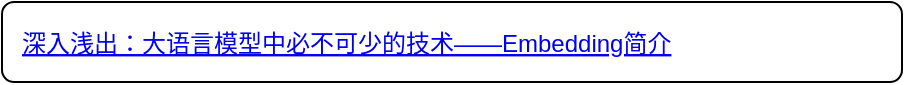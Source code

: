 <mxfile version="22.1.11" type="github" pages="3">
  <diagram id="FvDSmHw4C2hg5DXZBCbz" name="连接">
    <mxGraphModel dx="1386" dy="785" grid="1" gridSize="10" guides="1" tooltips="1" connect="1" arrows="1" fold="1" page="1" pageScale="1" pageWidth="827" pageHeight="1169" math="0" shadow="0">
      <root>
        <mxCell id="0" />
        <mxCell id="1" parent="0" />
        <UserObject label="深入浅出：大语言模型中必不可少的技术——Embedding简介" link="http://www.360doc.com/content/23/1003/09/47115229_1098797808.shtml" id="GIx1Bvny36EsjJ5DbA9I-1">
          <mxCell style="fontColor=#0000EE;fontStyle=4;rounded=1;overflow=hidden;spacing=10;align=left;" vertex="1" parent="1">
            <mxGeometry x="40" y="40" width="450" height="40" as="geometry" />
          </mxCell>
        </UserObject>
      </root>
    </mxGraphModel>
  </diagram>
  <diagram name="LLM" id="3DlHLGJXzKx2nmoPrJNQ">
    <mxGraphModel dx="1386" dy="785" grid="1" gridSize="10" guides="1" tooltips="1" connect="1" arrows="1" fold="1" page="1" pageScale="1" pageWidth="827" pageHeight="1169" math="0" shadow="0">
      <root>
        <mxCell id="0" />
        <mxCell id="1" parent="0" />
        <mxCell id="L2iHrLUZd3MNULrpQASm-12" style="edgeStyle=orthogonalEdgeStyle;rounded=0;orthogonalLoop=1;jettySize=auto;html=1;exitX=1;exitY=0.5;exitDx=0;exitDy=0;entryX=0;entryY=0.5;entryDx=0;entryDy=0;" edge="1" parent="1" source="L2iHrLUZd3MNULrpQASm-1" target="L2iHrLUZd3MNULrpQASm-5">
          <mxGeometry relative="1" as="geometry" />
        </mxCell>
        <mxCell id="L2iHrLUZd3MNULrpQASm-13" style="edgeStyle=orthogonalEdgeStyle;rounded=0;orthogonalLoop=1;jettySize=auto;html=1;exitX=1;exitY=0.5;exitDx=0;exitDy=0;entryX=0;entryY=0.5;entryDx=0;entryDy=0;" edge="1" parent="1" source="L2iHrLUZd3MNULrpQASm-1" target="L2iHrLUZd3MNULrpQASm-7">
          <mxGeometry relative="1" as="geometry" />
        </mxCell>
        <mxCell id="L2iHrLUZd3MNULrpQASm-14" style="edgeStyle=orthogonalEdgeStyle;rounded=0;orthogonalLoop=1;jettySize=auto;html=1;exitX=1;exitY=0.5;exitDx=0;exitDy=0;" edge="1" parent="1" source="L2iHrLUZd3MNULrpQASm-1" target="L2iHrLUZd3MNULrpQASm-8">
          <mxGeometry relative="1" as="geometry" />
        </mxCell>
        <mxCell id="L2iHrLUZd3MNULrpQASm-15" style="edgeStyle=orthogonalEdgeStyle;rounded=0;orthogonalLoop=1;jettySize=auto;html=1;exitX=1;exitY=0.5;exitDx=0;exitDy=0;entryX=0;entryY=0.5;entryDx=0;entryDy=0;" edge="1" parent="1" source="L2iHrLUZd3MNULrpQASm-1" target="L2iHrLUZd3MNULrpQASm-9">
          <mxGeometry relative="1" as="geometry" />
        </mxCell>
        <mxCell id="L2iHrLUZd3MNULrpQASm-16" style="edgeStyle=orthogonalEdgeStyle;rounded=0;orthogonalLoop=1;jettySize=auto;html=1;exitX=1;exitY=0.5;exitDx=0;exitDy=0;entryX=0;entryY=0.5;entryDx=0;entryDy=0;" edge="1" parent="1" source="L2iHrLUZd3MNULrpQASm-1" target="L2iHrLUZd3MNULrpQASm-10">
          <mxGeometry relative="1" as="geometry" />
        </mxCell>
        <mxCell id="L2iHrLUZd3MNULrpQASm-17" style="edgeStyle=orthogonalEdgeStyle;rounded=0;orthogonalLoop=1;jettySize=auto;html=1;exitX=1;exitY=0.5;exitDx=0;exitDy=0;entryX=0;entryY=0.5;entryDx=0;entryDy=0;" edge="1" parent="1" source="L2iHrLUZd3MNULrpQASm-1" target="L2iHrLUZd3MNULrpQASm-11">
          <mxGeometry relative="1" as="geometry" />
        </mxCell>
        <mxCell id="L2iHrLUZd3MNULrpQASm-1" value="核心能力" style="rounded=0;whiteSpace=wrap;html=1;" vertex="1" parent="1">
          <mxGeometry x="320" y="420" width="120" height="60" as="geometry" />
        </mxCell>
        <mxCell id="L2iHrLUZd3MNULrpQASm-3" style="edgeStyle=orthogonalEdgeStyle;rounded=0;orthogonalLoop=1;jettySize=auto;html=1;exitX=1;exitY=0.5;exitDx=0;exitDy=0;entryX=0;entryY=0.5;entryDx=0;entryDy=0;" edge="1" parent="1" source="L2iHrLUZd3MNULrpQASm-2" target="L2iHrLUZd3MNULrpQASm-1">
          <mxGeometry relative="1" as="geometry" />
        </mxCell>
        <mxCell id="L2iHrLUZd3MNULrpQASm-2" value="LLM--大语言模型&lt;br&gt;&lt;a href=&quot;https://zhuanlan.zhihu.com/p/645045642&quot;&gt;https://zhuanlan.zhihu.com/p/645045642&lt;/a&gt;" style="rounded=1;whiteSpace=wrap;html=1;" vertex="1" parent="1">
          <mxGeometry x="120" y="420" width="120" height="60" as="geometry" />
        </mxCell>
        <mxCell id="L2iHrLUZd3MNULrpQASm-5" value="&lt;h1&gt;生成（Generate）&lt;br&gt;&lt;/h1&gt;&lt;p&gt;聊天助手、写作助手、知识问答助手&lt;br&gt;&lt;/p&gt;" style="text;html=1;strokeColor=none;fillColor=none;spacing=5;spacingTop=-20;whiteSpace=wrap;overflow=hidden;rounded=0;" vertex="1" parent="1">
          <mxGeometry x="600" y="80" width="420" height="80" as="geometry" />
        </mxCell>
        <mxCell id="L2iHrLUZd3MNULrpQASm-7" value="&lt;h1&gt;总结（Summarize）&lt;br&gt;&lt;/h1&gt;&lt;p&gt;在线视频会议、电话会议内容总结；私有化知识库文档总结；报告、文章、邮件等工作性文本总结&lt;br&gt;&lt;/p&gt;" style="text;html=1;strokeColor=none;fillColor=none;spacing=5;spacingTop=-20;whiteSpace=wrap;overflow=hidden;rounded=0;" vertex="1" parent="1">
          <mxGeometry x="600" y="200" width="420" height="80" as="geometry" />
        </mxCell>
        <mxCell id="L2iHrLUZd3MNULrpQASm-8" value="&lt;h1&gt;提取（Extract）&lt;br&gt;&lt;/h1&gt;&lt;p&gt;文档命名实体提取、文章关键词提取、视频标签生成&lt;br&gt;&lt;/p&gt;" style="text;html=1;strokeColor=none;fillColor=none;spacing=5;spacingTop=-20;whiteSpace=wrap;overflow=hidden;rounded=0;" vertex="1" parent="1">
          <mxGeometry x="600" y="320" width="420" height="80" as="geometry" />
        </mxCell>
        <mxCell id="L2iHrLUZd3MNULrpQASm-9" value="&lt;h1&gt;分类（Classify）&lt;br&gt;&lt;/h1&gt;&lt;p&gt;网络平台敏感内容审核，社交媒体评论情感分析，电商平台用户评价分类&lt;br&gt;&lt;/p&gt;" style="text;html=1;strokeColor=none;fillColor=none;spacing=5;spacingTop=-20;whiteSpace=wrap;overflow=hidden;rounded=0;" vertex="1" parent="1">
          <mxGeometry x="600" y="440" width="420" height="80" as="geometry" />
        </mxCell>
        <mxCell id="L2iHrLUZd3MNULrpQASm-10" value="&lt;h1&gt;检索（Search）&lt;br&gt;&lt;/h1&gt;&lt;p&gt;文本语义检索、图片语义检索、视频语义检索；电商产品语义检索；招聘简历语义检索&lt;br&gt;&lt;/p&gt;" style="text;html=1;strokeColor=none;fillColor=none;spacing=5;spacingTop=-20;whiteSpace=wrap;overflow=hidden;rounded=0;" vertex="1" parent="1">
          <mxGeometry x="600" y="560" width="420" height="80" as="geometry" />
        </mxCell>
        <mxCell id="L2iHrLUZd3MNULrpQASm-11" value="&lt;h1&gt;改写（Rewrite）&lt;br&gt;&lt;/h1&gt;&lt;p&gt;文本纠错、文本润色、文本翻译&lt;br&gt;&lt;/p&gt;" style="text;html=1;strokeColor=none;fillColor=none;spacing=5;spacingTop=-20;whiteSpace=wrap;overflow=hidden;rounded=0;" vertex="1" parent="1">
          <mxGeometry x="600" y="680" width="420" height="80" as="geometry" />
        </mxCell>
      </root>
    </mxGraphModel>
  </diagram>
  <diagram id="EaiEcdJ-I_DlEpoy9Nn1" name="GPT">
    <mxGraphModel dx="2213" dy="1954" grid="1" gridSize="10" guides="1" tooltips="1" connect="1" arrows="1" fold="1" page="1" pageScale="1" pageWidth="827" pageHeight="1169" math="0" shadow="0">
      <root>
        <mxCell id="0" />
        <mxCell id="1" parent="0" />
        <mxCell id="UNQpuyh2CjBS3bRXUQbx-8" style="edgeStyle=orthogonalEdgeStyle;rounded=0;orthogonalLoop=1;jettySize=auto;html=1;exitX=1;exitY=0.5;exitDx=0;exitDy=0;entryX=0;entryY=0.5;entryDx=0;entryDy=0;" edge="1" parent="1" source="wNPvC7qzHjSaxT-Cyp38-1" target="UNQpuyh2CjBS3bRXUQbx-1">
          <mxGeometry relative="1" as="geometry" />
        </mxCell>
        <mxCell id="UNQpuyh2CjBS3bRXUQbx-9" style="edgeStyle=orthogonalEdgeStyle;rounded=0;orthogonalLoop=1;jettySize=auto;html=1;exitX=1;exitY=0.5;exitDx=0;exitDy=0;entryX=0;entryY=0.5;entryDx=0;entryDy=0;" edge="1" parent="1" source="wNPvC7qzHjSaxT-Cyp38-1" target="UNQpuyh2CjBS3bRXUQbx-2">
          <mxGeometry relative="1" as="geometry" />
        </mxCell>
        <mxCell id="UNQpuyh2CjBS3bRXUQbx-10" style="edgeStyle=orthogonalEdgeStyle;rounded=0;orthogonalLoop=1;jettySize=auto;html=1;exitX=1;exitY=0.5;exitDx=0;exitDy=0;entryX=0;entryY=0.5;entryDx=0;entryDy=0;" edge="1" parent="1" source="wNPvC7qzHjSaxT-Cyp38-1" target="UNQpuyh2CjBS3bRXUQbx-3">
          <mxGeometry relative="1" as="geometry" />
        </mxCell>
        <mxCell id="UNQpuyh2CjBS3bRXUQbx-11" style="edgeStyle=orthogonalEdgeStyle;rounded=0;orthogonalLoop=1;jettySize=auto;html=1;exitX=1;exitY=0.5;exitDx=0;exitDy=0;entryX=0;entryY=0.5;entryDx=0;entryDy=0;" edge="1" parent="1" source="wNPvC7qzHjSaxT-Cyp38-1" target="UNQpuyh2CjBS3bRXUQbx-4">
          <mxGeometry relative="1" as="geometry" />
        </mxCell>
        <mxCell id="UNQpuyh2CjBS3bRXUQbx-12" style="edgeStyle=orthogonalEdgeStyle;rounded=0;orthogonalLoop=1;jettySize=auto;html=1;exitX=1;exitY=0.5;exitDx=0;exitDy=0;entryX=0;entryY=0.5;entryDx=0;entryDy=0;" edge="1" parent="1" source="wNPvC7qzHjSaxT-Cyp38-1" target="UNQpuyh2CjBS3bRXUQbx-5">
          <mxGeometry relative="1" as="geometry" />
        </mxCell>
        <mxCell id="wNPvC7qzHjSaxT-Cyp38-1" value="版本" style="rounded=0;whiteSpace=wrap;html=1;" vertex="1" parent="1">
          <mxGeometry x="110" y="675" width="120" height="60" as="geometry" />
        </mxCell>
        <mxCell id="UNQpuyh2CjBS3bRXUQbx-7" style="edgeStyle=orthogonalEdgeStyle;rounded=0;orthogonalLoop=1;jettySize=auto;html=1;exitX=1;exitY=0.5;exitDx=0;exitDy=0;entryX=0;entryY=0.5;entryDx=0;entryDy=0;" edge="1" parent="1" source="ySed9VaLxDCvpfgI67wI-1" target="wNPvC7qzHjSaxT-Cyp38-1">
          <mxGeometry relative="1" as="geometry" />
        </mxCell>
        <mxCell id="ySed9VaLxDCvpfgI67wI-1" value="GPT&lt;br&gt;&lt;a href=&quot;https://www.bilibili.com/read/cv25112949/&quot;&gt;https://www.bilibili.com/read/cv25112949/&lt;/a&gt;" style="rounded=1;whiteSpace=wrap;html=1;" vertex="1" parent="1">
          <mxGeometry x="-90" y="675" width="120" height="60" as="geometry" />
        </mxCell>
        <mxCell id="UNQpuyh2CjBS3bRXUQbx-1" value="&lt;h1&gt;GTP&lt;br&gt;&lt;/h1&gt;&lt;p&gt;语言生成：GPT 模型可以用于生成自然语言文本，例如文章、对话、新闻、小说等。这种应用场景可以应用于自动写作、机器翻译、智能客服等领域。&lt;/p&gt;&lt;p&gt;语言理解：GPT 模型可以用于自然语言理解，例如文本分类、情感分析、实体识别等。这种应用场景可以应用于搜索引擎、广告推荐、舆情监测等领域。&lt;/p&gt;&lt;p&gt;对话系统：GPT 模型可以用于构建对话系统，例如智能客服、聊天机器人等。这种应用场景可以应用于客户服务、娱乐等领域。&lt;/p&gt;&lt;p&gt;语言模型：GPT 模型可以用于构建语言模型，例如语音识别、机器翻译等。这种应用场景可以应用于智能家居、智能交通等领域。&amp;nbsp;&lt;/p&gt;" style="text;html=1;strokeColor=none;fillColor=none;spacing=5;spacingTop=-20;whiteSpace=wrap;overflow=hidden;rounded=0;" vertex="1" parent="1">
          <mxGeometry x="440" y="-20" width="860" height="160" as="geometry" />
        </mxCell>
        <mxCell id="UNQpuyh2CjBS3bRXUQbx-18" style="edgeStyle=orthogonalEdgeStyle;rounded=0;orthogonalLoop=1;jettySize=auto;html=1;exitX=0;exitY=0.5;exitDx=0;exitDy=0;entryX=0;entryY=0.5;entryDx=0;entryDy=0;" edge="1" parent="1" source="UNQpuyh2CjBS3bRXUQbx-2" target="UNQpuyh2CjBS3bRXUQbx-13">
          <mxGeometry relative="1" as="geometry" />
        </mxCell>
        <mxCell id="UNQpuyh2CjBS3bRXUQbx-19" style="edgeStyle=orthogonalEdgeStyle;rounded=0;orthogonalLoop=1;jettySize=auto;html=1;exitX=0;exitY=0.5;exitDx=0;exitDy=0;entryX=0;entryY=0.5;entryDx=0;entryDy=0;" edge="1" parent="1" source="UNQpuyh2CjBS3bRXUQbx-2" target="UNQpuyh2CjBS3bRXUQbx-14">
          <mxGeometry relative="1" as="geometry" />
        </mxCell>
        <mxCell id="UNQpuyh2CjBS3bRXUQbx-2" value="&lt;h1&gt;GTP2&lt;br&gt;&lt;/h1&gt;&lt;p&gt;文本生成：GPT-2 可以学习大量的文本数据，并生成类似于人类写作的文章、故事或诗歌。&lt;/p&gt;&lt;p&gt;机器翻译：GPT-2 可以将一种语言的文本翻译成另一种语言的文本，如中英文互译。&lt;/p&gt;&lt;p&gt;情感分析：利用 GPT-2 进行情感分析，可以判断一段文本表达的情感是积极、消极还是中立。&lt;/p&gt;&lt;p&gt;文本分类：GPT-2 可以将文本归类为不同的类别，如新闻分类、电影评价分类等。&lt;/p&gt;&lt;p&gt;问答系统：GPT-2 可以回答用户提出的问题，并提供相关的信息和解决方案。&lt;/p&gt;&lt;p&gt;对话系统：GPT-2 可以模拟人类对话，与用户进行交互，并回答用户提出的问题。&lt;/p&gt;" style="text;html=1;strokeColor=none;fillColor=none;spacing=5;spacingTop=-20;whiteSpace=wrap;overflow=hidden;rounded=0;" vertex="1" parent="1">
          <mxGeometry x="440" y="240" width="520" height="200" as="geometry" />
        </mxCell>
        <mxCell id="UNQpuyh2CjBS3bRXUQbx-3" value="&lt;h1&gt;GTP3&lt;br&gt;&lt;/h1&gt;&lt;p&gt;自然语言生成：GPT-3 可以用于自动生成文章、电子邮件、产品描述等各种类型的文本。&lt;/p&gt;&lt;p&gt;智能客服：GPT-3 可以用于构建聊天机器人，解决客户的问题并提供帮助。&lt;/p&gt;&lt;p&gt;写作助手：GPT-3 可以提供主题、段落和句子建议，同时根据用户输入的数据自动生成合适的文本。&lt;/p&gt;&lt;p&gt;语言翻译：GPT-3 可以用于翻译不同语言之间的文本，从而促进跨文化交流。&lt;/p&gt;&lt;p&gt;自动摘要：GPT-3 可以用于自动提取一篇文章或文档的主要信息和重点，从而帮助用户更快地了解其内容。&lt;/p&gt;&lt;p&gt;虚拟助手：GPT-3 可以用于构建虚拟助手，例如 Siri 或 Alexa。它可以理解用户的指令，并执行相应的操作。&lt;/p&gt;&lt;p&gt;个性化推荐：GPT-3 可以分析用户的历史行为和偏好，从而为他们提供个性化的商品和服务推荐。&lt;/p&gt;&lt;p&gt;智能搜索：GPT-3 可以用于改进搜索引擎结果，提供更准确的答案和建议。&lt;/p&gt;&lt;p&gt;自动化编程：GPT-3 可以用于自动生成代码和脚本，从而节省开发者的时间并减少错误的产生。&lt;/p&gt;&lt;p&gt;艺术创作：GPT-3 的文本生成能力可以用于创作诗歌、小说、剧本等艺术形式，从而提供新颖的文学体验。&amp;nbsp;&lt;/p&gt;" style="text;html=1;strokeColor=none;fillColor=none;spacing=5;spacingTop=-20;whiteSpace=wrap;overflow=hidden;rounded=0;" vertex="1" parent="1">
          <mxGeometry x="440" y="540" width="910" height="330" as="geometry" />
        </mxCell>
        <mxCell id="UNQpuyh2CjBS3bRXUQbx-20" style="edgeStyle=orthogonalEdgeStyle;rounded=0;orthogonalLoop=1;jettySize=auto;html=1;exitX=0;exitY=0.5;exitDx=0;exitDy=0;entryX=0;entryY=0.5;entryDx=0;entryDy=0;" edge="1" parent="1" source="UNQpuyh2CjBS3bRXUQbx-4" target="UNQpuyh2CjBS3bRXUQbx-16">
          <mxGeometry relative="1" as="geometry" />
        </mxCell>
        <mxCell id="UNQpuyh2CjBS3bRXUQbx-21" style="edgeStyle=orthogonalEdgeStyle;rounded=0;orthogonalLoop=1;jettySize=auto;html=1;exitX=0;exitY=0.5;exitDx=0;exitDy=0;entryX=0;entryY=0.5;entryDx=0;entryDy=0;" edge="1" parent="1" source="UNQpuyh2CjBS3bRXUQbx-4" target="UNQpuyh2CjBS3bRXUQbx-17">
          <mxGeometry relative="1" as="geometry" />
        </mxCell>
        <mxCell id="UNQpuyh2CjBS3bRXUQbx-4" value="&lt;h1&gt;GTP3.5&lt;br&gt;&lt;/h1&gt;&lt;p&gt;GPT3.5 模型上和之前 GPT-3 都没有太大变化，主要变化的是训练策略变了，用上了强化学习&amp;nbsp;&lt;br&gt;&lt;/p&gt;" style="text;html=1;strokeColor=none;fillColor=none;spacing=5;spacingTop=-20;whiteSpace=wrap;overflow=hidden;rounded=0;" vertex="1" parent="1">
          <mxGeometry x="440" y="920" width="560" height="80" as="geometry" />
        </mxCell>
        <mxCell id="UNQpuyh2CjBS3bRXUQbx-5" value="&lt;h1&gt;GTP4&lt;br&gt;&lt;/h1&gt;&lt;p&gt;内容创作与编辑：&lt;span style=&quot;background-color: initial;&quot;&gt;GPT-4 在文本生成方面的优秀表现为创作者提供了强大的支持。从撰写软文、博客文章到书籍创作，GPT-4 都能够根据用户需求生成高质量的内容。同时，GPT-4 还具有智能纠错和编辑功能，能帮助用户快速优化文本，提高工作效率。&lt;/span&gt;&lt;/p&gt;&lt;p&gt;语言翻译：&lt;span style=&quot;background-color: initial;&quot;&gt;借助 GPT-4 的深度学习技术，语言翻译领域得以实现实时、准确的翻译服务。GPT-4 支持多种语言之间的互译，为国际交流和合作提供了便捷的语言沟通桥梁。&lt;/span&gt;&lt;/p&gt;&lt;p&gt;客服与支持：&lt;span style=&quot;background-color: initial;&quot;&gt;越来越多的企业开始将 GPT-4 应用于在线客服系统，实现智能、高效的用户服务。GPT-4 可以根据用户提问快速生成准确、专业的回答，大大提高了客户满意度和客服效率。&lt;/span&gt;&lt;/p&gt;&lt;p&gt;智能教育：&lt;span style=&quot;background-color: initial;&quot;&gt;GPT-4 在教育领域的应用前景也十分广阔。AI 辅导系统可以为学生提供个性化的学习建议和答疑解惑服务。此外，GPT-4 还可用于编写教材、教案等教育资源，为老师们分担工作负担。&lt;/span&gt;&lt;/p&gt;&lt;p&gt;游戏开发：&lt;span style=&quot;background-color: initial;&quot;&gt;GPT-4 在游戏领域也发挥着重要作用。开发者可以利用 GPT-4 生成各种游戏场景、角色对话和剧情设计，为玩家创造丰富、独特的游戏体验。&lt;/span&gt;&lt;/p&gt;&lt;p&gt;语音助手：&lt;span style=&quot;background-color: initial;&quot;&gt;语音助手已经成为人们日常生活中不可或缺的一部分。GPT-4 通过自然语言处理技术，使得语音助手可以更好地理解用户的需求并提供更精确的回应，满足人们在生活、工作等方面的需求。&lt;/span&gt;&lt;/p&gt;&lt;p&gt;数据分析与可视化：&lt;span style=&quot;background-color: initial;&quot;&gt;GPT-4 可应用于数据分析领域，通过对大量数据进行深度挖掘，帮助企业和个人发现潜在价值。同时，GPT-4 还能生成清晰易懂的可视化图表，使数据分析结果更直观、更易于理解。&lt;/span&gt;&lt;/p&gt;&lt;p&gt;法律咨询：&lt;span style=&quot;background-color: initial;&quot;&gt;借助 GPT-4 的知识储备和智能推理能力，用户可以在法律问题上获得专业的解答和建议。这将大大降低人们在法律咨询方面的成本和时间投入。&lt;/span&gt;&lt;/p&gt;&lt;p&gt;医疗领域：&lt;span style=&quot;background-color: initial;&quot;&gt;GPT-4 在医疗领域的应用也日益受到关注。AI 模型可以协助医生进行病例分析、诊断建议等工作，提高医疗服务的准确性和效率。此外，GPT-4 还可以为患者提供健康咨询和科普知识，提高大众的健康意识。&lt;/span&gt;&lt;/p&gt;&lt;p&gt;人工智能伦理与监管：&lt;span style=&quot;background-color: initial;&quot;&gt;随着 GPT-4 等 AI 技术的普及，人工智能伦理和监管问题日益凸显。GPT-4 可以帮助相关机构研究、制定相应的政策和规范，确保 AI 技术在合规、安全的环境下发展。&lt;/span&gt;&lt;/p&gt;" style="text;html=1;strokeColor=none;fillColor=none;spacing=5;spacingTop=-20;whiteSpace=wrap;overflow=hidden;rounded=0;" vertex="1" parent="1">
          <mxGeometry x="440" y="1089" width="1360" height="311" as="geometry" />
        </mxCell>
        <mxCell id="UNQpuyh2CjBS3bRXUQbx-13" value="&lt;div&gt;优点：&lt;/div&gt;&lt;div&gt;&lt;br&gt;&lt;/div&gt;&lt;div&gt;生成能力强大：GPT-2 在生成文本方面具有出色的能力，可以生成连贯、流畅的文章、故事甚至代码片段。&lt;/div&gt;&lt;div&gt;&lt;br&gt;&lt;/div&gt;&lt;div&gt;上下文理解：该模型通过学习大量的文本数据，能够理解上下文并生成具有逻辑关联性的回复。&lt;/div&gt;&lt;div&gt;&lt;br&gt;&lt;/div&gt;&lt;div&gt;多领域应用：GPT-2 对于多个领域的任务都具有良好的适用性，包括机器翻译、摘要生成、对话系统等。&lt;/div&gt;&lt;div&gt;&lt;br&gt;&lt;/div&gt;&lt;div&gt;预训练模型可用性：GPT-2 的预训练模型已经在公开领域发布，可以方便地进行微调以适应特定任务需求。&lt;/div&gt;&lt;div&gt;&lt;br&gt;&lt;/div&gt;&lt;div&gt;语言表达多样性：GPT-2 能够生成多样化的语言表达，从正式到口语化、幽默到严肃，使得生成的文本更加生动和富有趣味性。&lt;/div&gt;" style="rounded=0;whiteSpace=wrap;html=1;align=left;" vertex="1" parent="1">
          <mxGeometry x="1010" y="130" width="730" height="170" as="geometry" />
        </mxCell>
        <mxCell id="UNQpuyh2CjBS3bRXUQbx-14" value="&lt;div&gt;缺点：&lt;/div&gt;&lt;div&gt;&lt;br&gt;&lt;/div&gt;&lt;div&gt;&lt;span style=&quot;background-color: initial;&quot;&gt;缺乏常识和实际知识：尽管 GPT-2 可以生成连贯的文本，但它没有自己的常识和实际知识，容易受到错误或误导性信息的影响。&lt;/span&gt;&lt;br&gt;&lt;/div&gt;&lt;div&gt;&lt;br&gt;&lt;/div&gt;&lt;div style=&quot;&quot;&gt;对抗性样本的漏洞：GPT-2 容易受到对抗性样本的攻击，即通过故意构造的输入来欺骗模型，导致不准确或误导性的输出。&lt;/div&gt;&lt;div style=&quot;&quot;&gt;&lt;br&gt;&lt;/div&gt;&lt;div&gt;缺乏创造性和主动性：GPT-2 是基于大量数据的统计模型，没有真正的创造性和主动性，只能在已有的知识范围内生成文本。&lt;/div&gt;&lt;div&gt;&lt;br&gt;&lt;/div&gt;&lt;div&gt;存在长期依赖问题：GPT-2 在处理长文本时，可能会遇到长期依赖问题，导致生成的文本在逻辑上不一致或不连贯。&lt;/div&gt;&lt;div&gt;&lt;br&gt;&lt;/div&gt;&lt;div style=&quot;&quot;&gt;可解释性差：GPT-2 是一个黑盒模型，它的决策过程难以解释，无法提供详细的推理或证据支持。&amp;nbsp;&lt;/div&gt;" style="rounded=0;whiteSpace=wrap;html=1;align=left;" vertex="1" parent="1">
          <mxGeometry x="1010" y="380" width="730" height="170" as="geometry" />
        </mxCell>
        <mxCell id="UNQpuyh2CjBS3bRXUQbx-16" value="&lt;div&gt;优点：&lt;/div&gt;&lt;div&gt;多功能性：GPT3.5 可以回答各种问题，提供创意灵感，支持语音识别等多种功能，可以应用于多个领域，如技术支持、智能客服、文本生成等。&lt;/div&gt;&lt;div&gt;&lt;br&gt;&lt;/div&gt;&lt;div&gt;自然语言处理能力：GPT3.5 具备较强的自然语言处理能力，可以模拟人类对话，表达思想和感情，提供更加自然流畅的回答。&lt;/div&gt;&lt;div&gt;&lt;br&gt;&lt;/div&gt;&lt;div&gt;多语种支持：GPT3.5 支持多种语言，可以满足不同国家和地区的语言需求。&lt;/div&gt;&lt;div&gt;&lt;br&gt;&lt;/div&gt;&lt;div&gt;智能学习：GPT3.5 可以通过对大量数据进行学习，不断提高自身的表达能力和回答准确率，具备一定的智能学习能力。&lt;/div&gt;&lt;div&gt;&lt;br&gt;&lt;/div&gt;&lt;div&gt;便捷性：GPT3.5 可以通过第三方的应用程序或者网站、OpenAI 提供的 API 或者在 OpenAI 官方网站上使用，使用起来非常便捷。&amp;nbsp;&lt;/div&gt;" style="rounded=0;whiteSpace=wrap;html=1;align=left;" vertex="1" parent="1">
          <mxGeometry x="1060" y="790" width="860" height="170" as="geometry" />
        </mxCell>
        <mxCell id="UNQpuyh2CjBS3bRXUQbx-17" value="缺点：&lt;br&gt;&lt;div&gt;可能存在偏见：由于 GPT3.5 是通过对大量数据进行学习得到的，可能存在数据偏见的问题。这可能导致 GPT3.5 对某些群体或某些观点的回答存在偏见。&lt;/div&gt;&lt;div&gt;&lt;br&gt;&lt;/div&gt;&lt;div&gt;缺乏人情味：尽管 GPT3.5 可以模拟人类对话，但它仍然缺乏真正的情感和人性化，无法像真正的人类一样进行复杂的思考和情感表达。&lt;/div&gt;&lt;div&gt;&lt;br&gt;&lt;/div&gt;&lt;div&gt;需要大量数据：为了让 GPT3.5 具备较高的回答准确率和表达能力，需要训练大量的数据，这需要消耗大量的时间和资源。&lt;/div&gt;&lt;div&gt;&lt;br&gt;&lt;/div&gt;&lt;div&gt;可能存在安全隐患：在使用 GPT3.5 模型时，需要输入一定的文本或语音数据，这可能会导致个人隐私泄露的风险。&lt;/div&gt;" style="rounded=0;whiteSpace=wrap;html=1;align=left;" vertex="1" parent="1">
          <mxGeometry x="1060" y="990" width="860" height="130" as="geometry" />
        </mxCell>
      </root>
    </mxGraphModel>
  </diagram>
</mxfile>
